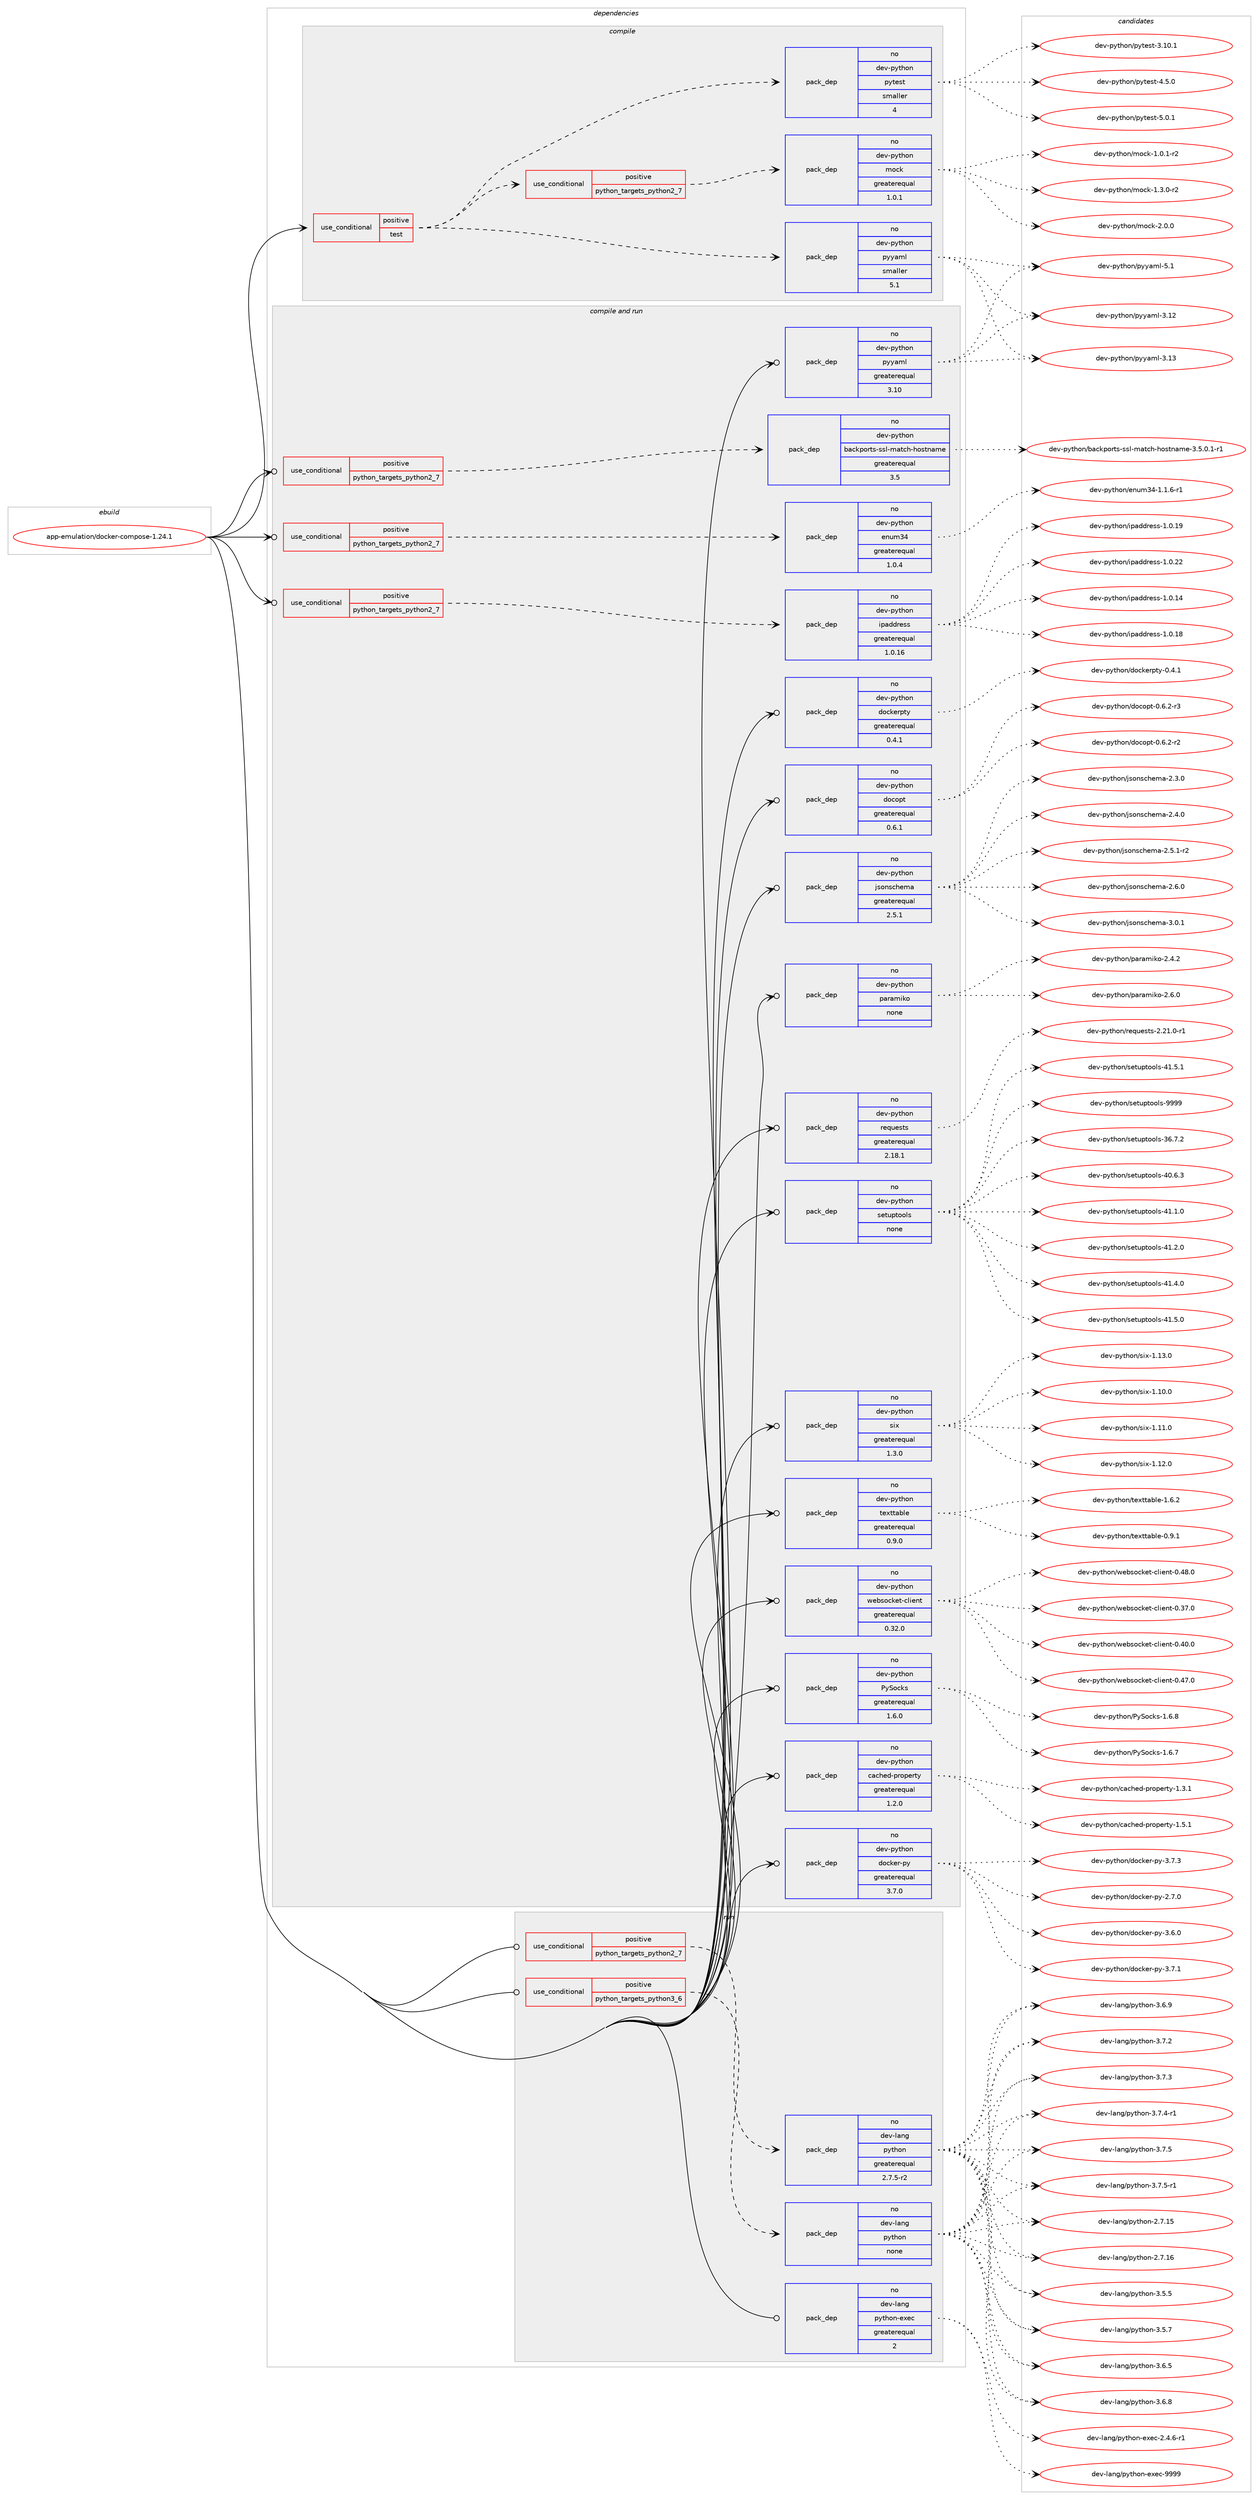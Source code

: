 digraph prolog {

# *************
# Graph options
# *************

newrank=true;
concentrate=true;
compound=true;
graph [rankdir=LR,fontname=Helvetica,fontsize=10,ranksep=1.5];#, ranksep=2.5, nodesep=0.2];
edge  [arrowhead=vee];
node  [fontname=Helvetica,fontsize=10];

# **********
# The ebuild
# **********

subgraph cluster_leftcol {
color=gray;
rank=same;
label=<<i>ebuild</i>>;
id [label="app-emulation/docker-compose-1.24.1", color=red, width=4, href="../app-emulation/docker-compose-1.24.1.svg"];
}

# ****************
# The dependencies
# ****************

subgraph cluster_midcol {
color=gray;
label=<<i>dependencies</i>>;
subgraph cluster_compile {
fillcolor="#eeeeee";
style=filled;
label=<<i>compile</i>>;
subgraph cond115561 {
dependency485202 [label=<<TABLE BORDER="0" CELLBORDER="1" CELLSPACING="0" CELLPADDING="4"><TR><TD ROWSPAN="3" CELLPADDING="10">use_conditional</TD></TR><TR><TD>positive</TD></TR><TR><TD>test</TD></TR></TABLE>>, shape=none, color=red];
subgraph pack360846 {
dependency485203 [label=<<TABLE BORDER="0" CELLBORDER="1" CELLSPACING="0" CELLPADDING="4" WIDTH="220"><TR><TD ROWSPAN="6" CELLPADDING="30">pack_dep</TD></TR><TR><TD WIDTH="110">no</TD></TR><TR><TD>dev-python</TD></TR><TR><TD>pytest</TD></TR><TR><TD>smaller</TD></TR><TR><TD>4</TD></TR></TABLE>>, shape=none, color=blue];
}
dependency485202:e -> dependency485203:w [weight=20,style="dashed",arrowhead="vee"];
subgraph pack360847 {
dependency485204 [label=<<TABLE BORDER="0" CELLBORDER="1" CELLSPACING="0" CELLPADDING="4" WIDTH="220"><TR><TD ROWSPAN="6" CELLPADDING="30">pack_dep</TD></TR><TR><TD WIDTH="110">no</TD></TR><TR><TD>dev-python</TD></TR><TR><TD>pyyaml</TD></TR><TR><TD>smaller</TD></TR><TR><TD>5.1</TD></TR></TABLE>>, shape=none, color=blue];
}
dependency485202:e -> dependency485204:w [weight=20,style="dashed",arrowhead="vee"];
subgraph cond115562 {
dependency485205 [label=<<TABLE BORDER="0" CELLBORDER="1" CELLSPACING="0" CELLPADDING="4"><TR><TD ROWSPAN="3" CELLPADDING="10">use_conditional</TD></TR><TR><TD>positive</TD></TR><TR><TD>python_targets_python2_7</TD></TR></TABLE>>, shape=none, color=red];
subgraph pack360848 {
dependency485206 [label=<<TABLE BORDER="0" CELLBORDER="1" CELLSPACING="0" CELLPADDING="4" WIDTH="220"><TR><TD ROWSPAN="6" CELLPADDING="30">pack_dep</TD></TR><TR><TD WIDTH="110">no</TD></TR><TR><TD>dev-python</TD></TR><TR><TD>mock</TD></TR><TR><TD>greaterequal</TD></TR><TR><TD>1.0.1</TD></TR></TABLE>>, shape=none, color=blue];
}
dependency485205:e -> dependency485206:w [weight=20,style="dashed",arrowhead="vee"];
}
dependency485202:e -> dependency485205:w [weight=20,style="dashed",arrowhead="vee"];
}
id:e -> dependency485202:w [weight=20,style="solid",arrowhead="vee"];
}
subgraph cluster_compileandrun {
fillcolor="#eeeeee";
style=filled;
label=<<i>compile and run</i>>;
subgraph cond115563 {
dependency485207 [label=<<TABLE BORDER="0" CELLBORDER="1" CELLSPACING="0" CELLPADDING="4"><TR><TD ROWSPAN="3" CELLPADDING="10">use_conditional</TD></TR><TR><TD>positive</TD></TR><TR><TD>python_targets_python2_7</TD></TR></TABLE>>, shape=none, color=red];
subgraph pack360849 {
dependency485208 [label=<<TABLE BORDER="0" CELLBORDER="1" CELLSPACING="0" CELLPADDING="4" WIDTH="220"><TR><TD ROWSPAN="6" CELLPADDING="30">pack_dep</TD></TR><TR><TD WIDTH="110">no</TD></TR><TR><TD>dev-python</TD></TR><TR><TD>backports-ssl-match-hostname</TD></TR><TR><TD>greaterequal</TD></TR><TR><TD>3.5</TD></TR></TABLE>>, shape=none, color=blue];
}
dependency485207:e -> dependency485208:w [weight=20,style="dashed",arrowhead="vee"];
}
id:e -> dependency485207:w [weight=20,style="solid",arrowhead="odotvee"];
subgraph cond115564 {
dependency485209 [label=<<TABLE BORDER="0" CELLBORDER="1" CELLSPACING="0" CELLPADDING="4"><TR><TD ROWSPAN="3" CELLPADDING="10">use_conditional</TD></TR><TR><TD>positive</TD></TR><TR><TD>python_targets_python2_7</TD></TR></TABLE>>, shape=none, color=red];
subgraph pack360850 {
dependency485210 [label=<<TABLE BORDER="0" CELLBORDER="1" CELLSPACING="0" CELLPADDING="4" WIDTH="220"><TR><TD ROWSPAN="6" CELLPADDING="30">pack_dep</TD></TR><TR><TD WIDTH="110">no</TD></TR><TR><TD>dev-python</TD></TR><TR><TD>enum34</TD></TR><TR><TD>greaterequal</TD></TR><TR><TD>1.0.4</TD></TR></TABLE>>, shape=none, color=blue];
}
dependency485209:e -> dependency485210:w [weight=20,style="dashed",arrowhead="vee"];
}
id:e -> dependency485209:w [weight=20,style="solid",arrowhead="odotvee"];
subgraph cond115565 {
dependency485211 [label=<<TABLE BORDER="0" CELLBORDER="1" CELLSPACING="0" CELLPADDING="4"><TR><TD ROWSPAN="3" CELLPADDING="10">use_conditional</TD></TR><TR><TD>positive</TD></TR><TR><TD>python_targets_python2_7</TD></TR></TABLE>>, shape=none, color=red];
subgraph pack360851 {
dependency485212 [label=<<TABLE BORDER="0" CELLBORDER="1" CELLSPACING="0" CELLPADDING="4" WIDTH="220"><TR><TD ROWSPAN="6" CELLPADDING="30">pack_dep</TD></TR><TR><TD WIDTH="110">no</TD></TR><TR><TD>dev-python</TD></TR><TR><TD>ipaddress</TD></TR><TR><TD>greaterequal</TD></TR><TR><TD>1.0.16</TD></TR></TABLE>>, shape=none, color=blue];
}
dependency485211:e -> dependency485212:w [weight=20,style="dashed",arrowhead="vee"];
}
id:e -> dependency485211:w [weight=20,style="solid",arrowhead="odotvee"];
subgraph pack360852 {
dependency485213 [label=<<TABLE BORDER="0" CELLBORDER="1" CELLSPACING="0" CELLPADDING="4" WIDTH="220"><TR><TD ROWSPAN="6" CELLPADDING="30">pack_dep</TD></TR><TR><TD WIDTH="110">no</TD></TR><TR><TD>dev-python</TD></TR><TR><TD>PySocks</TD></TR><TR><TD>greaterequal</TD></TR><TR><TD>1.6.0</TD></TR></TABLE>>, shape=none, color=blue];
}
id:e -> dependency485213:w [weight=20,style="solid",arrowhead="odotvee"];
subgraph pack360853 {
dependency485214 [label=<<TABLE BORDER="0" CELLBORDER="1" CELLSPACING="0" CELLPADDING="4" WIDTH="220"><TR><TD ROWSPAN="6" CELLPADDING="30">pack_dep</TD></TR><TR><TD WIDTH="110">no</TD></TR><TR><TD>dev-python</TD></TR><TR><TD>cached-property</TD></TR><TR><TD>greaterequal</TD></TR><TR><TD>1.2.0</TD></TR></TABLE>>, shape=none, color=blue];
}
id:e -> dependency485214:w [weight=20,style="solid",arrowhead="odotvee"];
subgraph pack360854 {
dependency485215 [label=<<TABLE BORDER="0" CELLBORDER="1" CELLSPACING="0" CELLPADDING="4" WIDTH="220"><TR><TD ROWSPAN="6" CELLPADDING="30">pack_dep</TD></TR><TR><TD WIDTH="110">no</TD></TR><TR><TD>dev-python</TD></TR><TR><TD>docker-py</TD></TR><TR><TD>greaterequal</TD></TR><TR><TD>3.7.0</TD></TR></TABLE>>, shape=none, color=blue];
}
id:e -> dependency485215:w [weight=20,style="solid",arrowhead="odotvee"];
subgraph pack360855 {
dependency485216 [label=<<TABLE BORDER="0" CELLBORDER="1" CELLSPACING="0" CELLPADDING="4" WIDTH="220"><TR><TD ROWSPAN="6" CELLPADDING="30">pack_dep</TD></TR><TR><TD WIDTH="110">no</TD></TR><TR><TD>dev-python</TD></TR><TR><TD>dockerpty</TD></TR><TR><TD>greaterequal</TD></TR><TR><TD>0.4.1</TD></TR></TABLE>>, shape=none, color=blue];
}
id:e -> dependency485216:w [weight=20,style="solid",arrowhead="odotvee"];
subgraph pack360856 {
dependency485217 [label=<<TABLE BORDER="0" CELLBORDER="1" CELLSPACING="0" CELLPADDING="4" WIDTH="220"><TR><TD ROWSPAN="6" CELLPADDING="30">pack_dep</TD></TR><TR><TD WIDTH="110">no</TD></TR><TR><TD>dev-python</TD></TR><TR><TD>docopt</TD></TR><TR><TD>greaterequal</TD></TR><TR><TD>0.6.1</TD></TR></TABLE>>, shape=none, color=blue];
}
id:e -> dependency485217:w [weight=20,style="solid",arrowhead="odotvee"];
subgraph pack360857 {
dependency485218 [label=<<TABLE BORDER="0" CELLBORDER="1" CELLSPACING="0" CELLPADDING="4" WIDTH="220"><TR><TD ROWSPAN="6" CELLPADDING="30">pack_dep</TD></TR><TR><TD WIDTH="110">no</TD></TR><TR><TD>dev-python</TD></TR><TR><TD>jsonschema</TD></TR><TR><TD>greaterequal</TD></TR><TR><TD>2.5.1</TD></TR></TABLE>>, shape=none, color=blue];
}
id:e -> dependency485218:w [weight=20,style="solid",arrowhead="odotvee"];
subgraph pack360858 {
dependency485219 [label=<<TABLE BORDER="0" CELLBORDER="1" CELLSPACING="0" CELLPADDING="4" WIDTH="220"><TR><TD ROWSPAN="6" CELLPADDING="30">pack_dep</TD></TR><TR><TD WIDTH="110">no</TD></TR><TR><TD>dev-python</TD></TR><TR><TD>paramiko</TD></TR><TR><TD>none</TD></TR><TR><TD></TD></TR></TABLE>>, shape=none, color=blue];
}
id:e -> dependency485219:w [weight=20,style="solid",arrowhead="odotvee"];
subgraph pack360859 {
dependency485220 [label=<<TABLE BORDER="0" CELLBORDER="1" CELLSPACING="0" CELLPADDING="4" WIDTH="220"><TR><TD ROWSPAN="6" CELLPADDING="30">pack_dep</TD></TR><TR><TD WIDTH="110">no</TD></TR><TR><TD>dev-python</TD></TR><TR><TD>pyyaml</TD></TR><TR><TD>greaterequal</TD></TR><TR><TD>3.10</TD></TR></TABLE>>, shape=none, color=blue];
}
id:e -> dependency485220:w [weight=20,style="solid",arrowhead="odotvee"];
subgraph pack360860 {
dependency485221 [label=<<TABLE BORDER="0" CELLBORDER="1" CELLSPACING="0" CELLPADDING="4" WIDTH="220"><TR><TD ROWSPAN="6" CELLPADDING="30">pack_dep</TD></TR><TR><TD WIDTH="110">no</TD></TR><TR><TD>dev-python</TD></TR><TR><TD>requests</TD></TR><TR><TD>greaterequal</TD></TR><TR><TD>2.18.1</TD></TR></TABLE>>, shape=none, color=blue];
}
id:e -> dependency485221:w [weight=20,style="solid",arrowhead="odotvee"];
subgraph pack360861 {
dependency485222 [label=<<TABLE BORDER="0" CELLBORDER="1" CELLSPACING="0" CELLPADDING="4" WIDTH="220"><TR><TD ROWSPAN="6" CELLPADDING="30">pack_dep</TD></TR><TR><TD WIDTH="110">no</TD></TR><TR><TD>dev-python</TD></TR><TR><TD>setuptools</TD></TR><TR><TD>none</TD></TR><TR><TD></TD></TR></TABLE>>, shape=none, color=blue];
}
id:e -> dependency485222:w [weight=20,style="solid",arrowhead="odotvee"];
subgraph pack360862 {
dependency485223 [label=<<TABLE BORDER="0" CELLBORDER="1" CELLSPACING="0" CELLPADDING="4" WIDTH="220"><TR><TD ROWSPAN="6" CELLPADDING="30">pack_dep</TD></TR><TR><TD WIDTH="110">no</TD></TR><TR><TD>dev-python</TD></TR><TR><TD>six</TD></TR><TR><TD>greaterequal</TD></TR><TR><TD>1.3.0</TD></TR></TABLE>>, shape=none, color=blue];
}
id:e -> dependency485223:w [weight=20,style="solid",arrowhead="odotvee"];
subgraph pack360863 {
dependency485224 [label=<<TABLE BORDER="0" CELLBORDER="1" CELLSPACING="0" CELLPADDING="4" WIDTH="220"><TR><TD ROWSPAN="6" CELLPADDING="30">pack_dep</TD></TR><TR><TD WIDTH="110">no</TD></TR><TR><TD>dev-python</TD></TR><TR><TD>texttable</TD></TR><TR><TD>greaterequal</TD></TR><TR><TD>0.9.0</TD></TR></TABLE>>, shape=none, color=blue];
}
id:e -> dependency485224:w [weight=20,style="solid",arrowhead="odotvee"];
subgraph pack360864 {
dependency485225 [label=<<TABLE BORDER="0" CELLBORDER="1" CELLSPACING="0" CELLPADDING="4" WIDTH="220"><TR><TD ROWSPAN="6" CELLPADDING="30">pack_dep</TD></TR><TR><TD WIDTH="110">no</TD></TR><TR><TD>dev-python</TD></TR><TR><TD>websocket-client</TD></TR><TR><TD>greaterequal</TD></TR><TR><TD>0.32.0</TD></TR></TABLE>>, shape=none, color=blue];
}
id:e -> dependency485225:w [weight=20,style="solid",arrowhead="odotvee"];
}
subgraph cluster_run {
fillcolor="#eeeeee";
style=filled;
label=<<i>run</i>>;
subgraph cond115566 {
dependency485226 [label=<<TABLE BORDER="0" CELLBORDER="1" CELLSPACING="0" CELLPADDING="4"><TR><TD ROWSPAN="3" CELLPADDING="10">use_conditional</TD></TR><TR><TD>positive</TD></TR><TR><TD>python_targets_python2_7</TD></TR></TABLE>>, shape=none, color=red];
subgraph pack360865 {
dependency485227 [label=<<TABLE BORDER="0" CELLBORDER="1" CELLSPACING="0" CELLPADDING="4" WIDTH="220"><TR><TD ROWSPAN="6" CELLPADDING="30">pack_dep</TD></TR><TR><TD WIDTH="110">no</TD></TR><TR><TD>dev-lang</TD></TR><TR><TD>python</TD></TR><TR><TD>greaterequal</TD></TR><TR><TD>2.7.5-r2</TD></TR></TABLE>>, shape=none, color=blue];
}
dependency485226:e -> dependency485227:w [weight=20,style="dashed",arrowhead="vee"];
}
id:e -> dependency485226:w [weight=20,style="solid",arrowhead="odot"];
subgraph cond115567 {
dependency485228 [label=<<TABLE BORDER="0" CELLBORDER="1" CELLSPACING="0" CELLPADDING="4"><TR><TD ROWSPAN="3" CELLPADDING="10">use_conditional</TD></TR><TR><TD>positive</TD></TR><TR><TD>python_targets_python3_6</TD></TR></TABLE>>, shape=none, color=red];
subgraph pack360866 {
dependency485229 [label=<<TABLE BORDER="0" CELLBORDER="1" CELLSPACING="0" CELLPADDING="4" WIDTH="220"><TR><TD ROWSPAN="6" CELLPADDING="30">pack_dep</TD></TR><TR><TD WIDTH="110">no</TD></TR><TR><TD>dev-lang</TD></TR><TR><TD>python</TD></TR><TR><TD>none</TD></TR><TR><TD></TD></TR></TABLE>>, shape=none, color=blue];
}
dependency485228:e -> dependency485229:w [weight=20,style="dashed",arrowhead="vee"];
}
id:e -> dependency485228:w [weight=20,style="solid",arrowhead="odot"];
subgraph pack360867 {
dependency485230 [label=<<TABLE BORDER="0" CELLBORDER="1" CELLSPACING="0" CELLPADDING="4" WIDTH="220"><TR><TD ROWSPAN="6" CELLPADDING="30">pack_dep</TD></TR><TR><TD WIDTH="110">no</TD></TR><TR><TD>dev-lang</TD></TR><TR><TD>python-exec</TD></TR><TR><TD>greaterequal</TD></TR><TR><TD>2</TD></TR></TABLE>>, shape=none, color=blue];
}
id:e -> dependency485230:w [weight=20,style="solid",arrowhead="odot"];
}
}

# **************
# The candidates
# **************

subgraph cluster_choices {
rank=same;
color=gray;
label=<<i>candidates</i>>;

subgraph choice360846 {
color=black;
nodesep=1;
choice100101118451121211161041111104711212111610111511645514649484649 [label="dev-python/pytest-3.10.1", color=red, width=4,href="../dev-python/pytest-3.10.1.svg"];
choice1001011184511212111610411111047112121116101115116455246534648 [label="dev-python/pytest-4.5.0", color=red, width=4,href="../dev-python/pytest-4.5.0.svg"];
choice1001011184511212111610411111047112121116101115116455346484649 [label="dev-python/pytest-5.0.1", color=red, width=4,href="../dev-python/pytest-5.0.1.svg"];
dependency485203:e -> choice100101118451121211161041111104711212111610111511645514649484649:w [style=dotted,weight="100"];
dependency485203:e -> choice1001011184511212111610411111047112121116101115116455246534648:w [style=dotted,weight="100"];
dependency485203:e -> choice1001011184511212111610411111047112121116101115116455346484649:w [style=dotted,weight="100"];
}
subgraph choice360847 {
color=black;
nodesep=1;
choice1001011184511212111610411111047112121121971091084551464950 [label="dev-python/pyyaml-3.12", color=red, width=4,href="../dev-python/pyyaml-3.12.svg"];
choice1001011184511212111610411111047112121121971091084551464951 [label="dev-python/pyyaml-3.13", color=red, width=4,href="../dev-python/pyyaml-3.13.svg"];
choice10010111845112121116104111110471121211219710910845534649 [label="dev-python/pyyaml-5.1", color=red, width=4,href="../dev-python/pyyaml-5.1.svg"];
dependency485204:e -> choice1001011184511212111610411111047112121121971091084551464950:w [style=dotted,weight="100"];
dependency485204:e -> choice1001011184511212111610411111047112121121971091084551464951:w [style=dotted,weight="100"];
dependency485204:e -> choice10010111845112121116104111110471121211219710910845534649:w [style=dotted,weight="100"];
}
subgraph choice360848 {
color=black;
nodesep=1;
choice1001011184511212111610411111047109111991074549464846494511450 [label="dev-python/mock-1.0.1-r2", color=red, width=4,href="../dev-python/mock-1.0.1-r2.svg"];
choice1001011184511212111610411111047109111991074549465146484511450 [label="dev-python/mock-1.3.0-r2", color=red, width=4,href="../dev-python/mock-1.3.0-r2.svg"];
choice100101118451121211161041111104710911199107455046484648 [label="dev-python/mock-2.0.0", color=red, width=4,href="../dev-python/mock-2.0.0.svg"];
dependency485206:e -> choice1001011184511212111610411111047109111991074549464846494511450:w [style=dotted,weight="100"];
dependency485206:e -> choice1001011184511212111610411111047109111991074549465146484511450:w [style=dotted,weight="100"];
dependency485206:e -> choice100101118451121211161041111104710911199107455046484648:w [style=dotted,weight="100"];
}
subgraph choice360849 {
color=black;
nodesep=1;
choice100101118451121211161041111104798979910711211111411611545115115108451099711699104451041111151161109710910145514653464846494511449 [label="dev-python/backports-ssl-match-hostname-3.5.0.1-r1", color=red, width=4,href="../dev-python/backports-ssl-match-hostname-3.5.0.1-r1.svg"];
dependency485208:e -> choice100101118451121211161041111104798979910711211111411611545115115108451099711699104451041111151161109710910145514653464846494511449:w [style=dotted,weight="100"];
}
subgraph choice360850 {
color=black;
nodesep=1;
choice100101118451121211161041111104710111011710951524549464946544511449 [label="dev-python/enum34-1.1.6-r1", color=red, width=4,href="../dev-python/enum34-1.1.6-r1.svg"];
dependency485210:e -> choice100101118451121211161041111104710111011710951524549464946544511449:w [style=dotted,weight="100"];
}
subgraph choice360851 {
color=black;
nodesep=1;
choice10010111845112121116104111110471051129710010011410111511545494648464952 [label="dev-python/ipaddress-1.0.14", color=red, width=4,href="../dev-python/ipaddress-1.0.14.svg"];
choice10010111845112121116104111110471051129710010011410111511545494648464956 [label="dev-python/ipaddress-1.0.18", color=red, width=4,href="../dev-python/ipaddress-1.0.18.svg"];
choice10010111845112121116104111110471051129710010011410111511545494648464957 [label="dev-python/ipaddress-1.0.19", color=red, width=4,href="../dev-python/ipaddress-1.0.19.svg"];
choice10010111845112121116104111110471051129710010011410111511545494648465050 [label="dev-python/ipaddress-1.0.22", color=red, width=4,href="../dev-python/ipaddress-1.0.22.svg"];
dependency485212:e -> choice10010111845112121116104111110471051129710010011410111511545494648464952:w [style=dotted,weight="100"];
dependency485212:e -> choice10010111845112121116104111110471051129710010011410111511545494648464956:w [style=dotted,weight="100"];
dependency485212:e -> choice10010111845112121116104111110471051129710010011410111511545494648464957:w [style=dotted,weight="100"];
dependency485212:e -> choice10010111845112121116104111110471051129710010011410111511545494648465050:w [style=dotted,weight="100"];
}
subgraph choice360852 {
color=black;
nodesep=1;
choice1001011184511212111610411111047801218311199107115454946544655 [label="dev-python/PySocks-1.6.7", color=red, width=4,href="../dev-python/PySocks-1.6.7.svg"];
choice1001011184511212111610411111047801218311199107115454946544656 [label="dev-python/PySocks-1.6.8", color=red, width=4,href="../dev-python/PySocks-1.6.8.svg"];
dependency485213:e -> choice1001011184511212111610411111047801218311199107115454946544655:w [style=dotted,weight="100"];
dependency485213:e -> choice1001011184511212111610411111047801218311199107115454946544656:w [style=dotted,weight="100"];
}
subgraph choice360853 {
color=black;
nodesep=1;
choice100101118451121211161041111104799979910410110045112114111112101114116121454946514649 [label="dev-python/cached-property-1.3.1", color=red, width=4,href="../dev-python/cached-property-1.3.1.svg"];
choice100101118451121211161041111104799979910410110045112114111112101114116121454946534649 [label="dev-python/cached-property-1.5.1", color=red, width=4,href="../dev-python/cached-property-1.5.1.svg"];
dependency485214:e -> choice100101118451121211161041111104799979910410110045112114111112101114116121454946514649:w [style=dotted,weight="100"];
dependency485214:e -> choice100101118451121211161041111104799979910410110045112114111112101114116121454946534649:w [style=dotted,weight="100"];
}
subgraph choice360854 {
color=black;
nodesep=1;
choice10010111845112121116104111110471001119910710111445112121455046554648 [label="dev-python/docker-py-2.7.0", color=red, width=4,href="../dev-python/docker-py-2.7.0.svg"];
choice10010111845112121116104111110471001119910710111445112121455146544648 [label="dev-python/docker-py-3.6.0", color=red, width=4,href="../dev-python/docker-py-3.6.0.svg"];
choice10010111845112121116104111110471001119910710111445112121455146554649 [label="dev-python/docker-py-3.7.1", color=red, width=4,href="../dev-python/docker-py-3.7.1.svg"];
choice10010111845112121116104111110471001119910710111445112121455146554651 [label="dev-python/docker-py-3.7.3", color=red, width=4,href="../dev-python/docker-py-3.7.3.svg"];
dependency485215:e -> choice10010111845112121116104111110471001119910710111445112121455046554648:w [style=dotted,weight="100"];
dependency485215:e -> choice10010111845112121116104111110471001119910710111445112121455146544648:w [style=dotted,weight="100"];
dependency485215:e -> choice10010111845112121116104111110471001119910710111445112121455146554649:w [style=dotted,weight="100"];
dependency485215:e -> choice10010111845112121116104111110471001119910710111445112121455146554651:w [style=dotted,weight="100"];
}
subgraph choice360855 {
color=black;
nodesep=1;
choice100101118451121211161041111104710011199107101114112116121454846524649 [label="dev-python/dockerpty-0.4.1", color=red, width=4,href="../dev-python/dockerpty-0.4.1.svg"];
dependency485216:e -> choice100101118451121211161041111104710011199107101114112116121454846524649:w [style=dotted,weight="100"];
}
subgraph choice360856 {
color=black;
nodesep=1;
choice1001011184511212111610411111047100111991111121164548465446504511450 [label="dev-python/docopt-0.6.2-r2", color=red, width=4,href="../dev-python/docopt-0.6.2-r2.svg"];
choice1001011184511212111610411111047100111991111121164548465446504511451 [label="dev-python/docopt-0.6.2-r3", color=red, width=4,href="../dev-python/docopt-0.6.2-r3.svg"];
dependency485217:e -> choice1001011184511212111610411111047100111991111121164548465446504511450:w [style=dotted,weight="100"];
dependency485217:e -> choice1001011184511212111610411111047100111991111121164548465446504511451:w [style=dotted,weight="100"];
}
subgraph choice360857 {
color=black;
nodesep=1;
choice10010111845112121116104111110471061151111101159910410110997455046514648 [label="dev-python/jsonschema-2.3.0", color=red, width=4,href="../dev-python/jsonschema-2.3.0.svg"];
choice10010111845112121116104111110471061151111101159910410110997455046524648 [label="dev-python/jsonschema-2.4.0", color=red, width=4,href="../dev-python/jsonschema-2.4.0.svg"];
choice100101118451121211161041111104710611511111011599104101109974550465346494511450 [label="dev-python/jsonschema-2.5.1-r2", color=red, width=4,href="../dev-python/jsonschema-2.5.1-r2.svg"];
choice10010111845112121116104111110471061151111101159910410110997455046544648 [label="dev-python/jsonschema-2.6.0", color=red, width=4,href="../dev-python/jsonschema-2.6.0.svg"];
choice10010111845112121116104111110471061151111101159910410110997455146484649 [label="dev-python/jsonschema-3.0.1", color=red, width=4,href="../dev-python/jsonschema-3.0.1.svg"];
dependency485218:e -> choice10010111845112121116104111110471061151111101159910410110997455046514648:w [style=dotted,weight="100"];
dependency485218:e -> choice10010111845112121116104111110471061151111101159910410110997455046524648:w [style=dotted,weight="100"];
dependency485218:e -> choice100101118451121211161041111104710611511111011599104101109974550465346494511450:w [style=dotted,weight="100"];
dependency485218:e -> choice10010111845112121116104111110471061151111101159910410110997455046544648:w [style=dotted,weight="100"];
dependency485218:e -> choice10010111845112121116104111110471061151111101159910410110997455146484649:w [style=dotted,weight="100"];
}
subgraph choice360858 {
color=black;
nodesep=1;
choice10010111845112121116104111110471129711497109105107111455046524650 [label="dev-python/paramiko-2.4.2", color=red, width=4,href="../dev-python/paramiko-2.4.2.svg"];
choice10010111845112121116104111110471129711497109105107111455046544648 [label="dev-python/paramiko-2.6.0", color=red, width=4,href="../dev-python/paramiko-2.6.0.svg"];
dependency485219:e -> choice10010111845112121116104111110471129711497109105107111455046524650:w [style=dotted,weight="100"];
dependency485219:e -> choice10010111845112121116104111110471129711497109105107111455046544648:w [style=dotted,weight="100"];
}
subgraph choice360859 {
color=black;
nodesep=1;
choice1001011184511212111610411111047112121121971091084551464950 [label="dev-python/pyyaml-3.12", color=red, width=4,href="../dev-python/pyyaml-3.12.svg"];
choice1001011184511212111610411111047112121121971091084551464951 [label="dev-python/pyyaml-3.13", color=red, width=4,href="../dev-python/pyyaml-3.13.svg"];
choice10010111845112121116104111110471121211219710910845534649 [label="dev-python/pyyaml-5.1", color=red, width=4,href="../dev-python/pyyaml-5.1.svg"];
dependency485220:e -> choice1001011184511212111610411111047112121121971091084551464950:w [style=dotted,weight="100"];
dependency485220:e -> choice1001011184511212111610411111047112121121971091084551464951:w [style=dotted,weight="100"];
dependency485220:e -> choice10010111845112121116104111110471121211219710910845534649:w [style=dotted,weight="100"];
}
subgraph choice360860 {
color=black;
nodesep=1;
choice1001011184511212111610411111047114101113117101115116115455046504946484511449 [label="dev-python/requests-2.21.0-r1", color=red, width=4,href="../dev-python/requests-2.21.0-r1.svg"];
dependency485221:e -> choice1001011184511212111610411111047114101113117101115116115455046504946484511449:w [style=dotted,weight="100"];
}
subgraph choice360861 {
color=black;
nodesep=1;
choice100101118451121211161041111104711510111611711211611111110811545515446554650 [label="dev-python/setuptools-36.7.2", color=red, width=4,href="../dev-python/setuptools-36.7.2.svg"];
choice100101118451121211161041111104711510111611711211611111110811545524846544651 [label="dev-python/setuptools-40.6.3", color=red, width=4,href="../dev-python/setuptools-40.6.3.svg"];
choice100101118451121211161041111104711510111611711211611111110811545524946494648 [label="dev-python/setuptools-41.1.0", color=red, width=4,href="../dev-python/setuptools-41.1.0.svg"];
choice100101118451121211161041111104711510111611711211611111110811545524946504648 [label="dev-python/setuptools-41.2.0", color=red, width=4,href="../dev-python/setuptools-41.2.0.svg"];
choice100101118451121211161041111104711510111611711211611111110811545524946524648 [label="dev-python/setuptools-41.4.0", color=red, width=4,href="../dev-python/setuptools-41.4.0.svg"];
choice100101118451121211161041111104711510111611711211611111110811545524946534648 [label="dev-python/setuptools-41.5.0", color=red, width=4,href="../dev-python/setuptools-41.5.0.svg"];
choice100101118451121211161041111104711510111611711211611111110811545524946534649 [label="dev-python/setuptools-41.5.1", color=red, width=4,href="../dev-python/setuptools-41.5.1.svg"];
choice10010111845112121116104111110471151011161171121161111111081154557575757 [label="dev-python/setuptools-9999", color=red, width=4,href="../dev-python/setuptools-9999.svg"];
dependency485222:e -> choice100101118451121211161041111104711510111611711211611111110811545515446554650:w [style=dotted,weight="100"];
dependency485222:e -> choice100101118451121211161041111104711510111611711211611111110811545524846544651:w [style=dotted,weight="100"];
dependency485222:e -> choice100101118451121211161041111104711510111611711211611111110811545524946494648:w [style=dotted,weight="100"];
dependency485222:e -> choice100101118451121211161041111104711510111611711211611111110811545524946504648:w [style=dotted,weight="100"];
dependency485222:e -> choice100101118451121211161041111104711510111611711211611111110811545524946524648:w [style=dotted,weight="100"];
dependency485222:e -> choice100101118451121211161041111104711510111611711211611111110811545524946534648:w [style=dotted,weight="100"];
dependency485222:e -> choice100101118451121211161041111104711510111611711211611111110811545524946534649:w [style=dotted,weight="100"];
dependency485222:e -> choice10010111845112121116104111110471151011161171121161111111081154557575757:w [style=dotted,weight="100"];
}
subgraph choice360862 {
color=black;
nodesep=1;
choice100101118451121211161041111104711510512045494649484648 [label="dev-python/six-1.10.0", color=red, width=4,href="../dev-python/six-1.10.0.svg"];
choice100101118451121211161041111104711510512045494649494648 [label="dev-python/six-1.11.0", color=red, width=4,href="../dev-python/six-1.11.0.svg"];
choice100101118451121211161041111104711510512045494649504648 [label="dev-python/six-1.12.0", color=red, width=4,href="../dev-python/six-1.12.0.svg"];
choice100101118451121211161041111104711510512045494649514648 [label="dev-python/six-1.13.0", color=red, width=4,href="../dev-python/six-1.13.0.svg"];
dependency485223:e -> choice100101118451121211161041111104711510512045494649484648:w [style=dotted,weight="100"];
dependency485223:e -> choice100101118451121211161041111104711510512045494649494648:w [style=dotted,weight="100"];
dependency485223:e -> choice100101118451121211161041111104711510512045494649504648:w [style=dotted,weight="100"];
dependency485223:e -> choice100101118451121211161041111104711510512045494649514648:w [style=dotted,weight="100"];
}
subgraph choice360863 {
color=black;
nodesep=1;
choice10010111845112121116104111110471161011201161169798108101454846574649 [label="dev-python/texttable-0.9.1", color=red, width=4,href="../dev-python/texttable-0.9.1.svg"];
choice10010111845112121116104111110471161011201161169798108101454946544650 [label="dev-python/texttable-1.6.2", color=red, width=4,href="../dev-python/texttable-1.6.2.svg"];
dependency485224:e -> choice10010111845112121116104111110471161011201161169798108101454846574649:w [style=dotted,weight="100"];
dependency485224:e -> choice10010111845112121116104111110471161011201161169798108101454946544650:w [style=dotted,weight="100"];
}
subgraph choice360864 {
color=black;
nodesep=1;
choice10010111845112121116104111110471191019811511199107101116459910810510111011645484651554648 [label="dev-python/websocket-client-0.37.0", color=red, width=4,href="../dev-python/websocket-client-0.37.0.svg"];
choice10010111845112121116104111110471191019811511199107101116459910810510111011645484652484648 [label="dev-python/websocket-client-0.40.0", color=red, width=4,href="../dev-python/websocket-client-0.40.0.svg"];
choice10010111845112121116104111110471191019811511199107101116459910810510111011645484652554648 [label="dev-python/websocket-client-0.47.0", color=red, width=4,href="../dev-python/websocket-client-0.47.0.svg"];
choice10010111845112121116104111110471191019811511199107101116459910810510111011645484652564648 [label="dev-python/websocket-client-0.48.0", color=red, width=4,href="../dev-python/websocket-client-0.48.0.svg"];
dependency485225:e -> choice10010111845112121116104111110471191019811511199107101116459910810510111011645484651554648:w [style=dotted,weight="100"];
dependency485225:e -> choice10010111845112121116104111110471191019811511199107101116459910810510111011645484652484648:w [style=dotted,weight="100"];
dependency485225:e -> choice10010111845112121116104111110471191019811511199107101116459910810510111011645484652554648:w [style=dotted,weight="100"];
dependency485225:e -> choice10010111845112121116104111110471191019811511199107101116459910810510111011645484652564648:w [style=dotted,weight="100"];
}
subgraph choice360865 {
color=black;
nodesep=1;
choice10010111845108971101034711212111610411111045504655464953 [label="dev-lang/python-2.7.15", color=red, width=4,href="../dev-lang/python-2.7.15.svg"];
choice10010111845108971101034711212111610411111045504655464954 [label="dev-lang/python-2.7.16", color=red, width=4,href="../dev-lang/python-2.7.16.svg"];
choice100101118451089711010347112121116104111110455146534653 [label="dev-lang/python-3.5.5", color=red, width=4,href="../dev-lang/python-3.5.5.svg"];
choice100101118451089711010347112121116104111110455146534655 [label="dev-lang/python-3.5.7", color=red, width=4,href="../dev-lang/python-3.5.7.svg"];
choice100101118451089711010347112121116104111110455146544653 [label="dev-lang/python-3.6.5", color=red, width=4,href="../dev-lang/python-3.6.5.svg"];
choice100101118451089711010347112121116104111110455146544656 [label="dev-lang/python-3.6.8", color=red, width=4,href="../dev-lang/python-3.6.8.svg"];
choice100101118451089711010347112121116104111110455146544657 [label="dev-lang/python-3.6.9", color=red, width=4,href="../dev-lang/python-3.6.9.svg"];
choice100101118451089711010347112121116104111110455146554650 [label="dev-lang/python-3.7.2", color=red, width=4,href="../dev-lang/python-3.7.2.svg"];
choice100101118451089711010347112121116104111110455146554651 [label="dev-lang/python-3.7.3", color=red, width=4,href="../dev-lang/python-3.7.3.svg"];
choice1001011184510897110103471121211161041111104551465546524511449 [label="dev-lang/python-3.7.4-r1", color=red, width=4,href="../dev-lang/python-3.7.4-r1.svg"];
choice100101118451089711010347112121116104111110455146554653 [label="dev-lang/python-3.7.5", color=red, width=4,href="../dev-lang/python-3.7.5.svg"];
choice1001011184510897110103471121211161041111104551465546534511449 [label="dev-lang/python-3.7.5-r1", color=red, width=4,href="../dev-lang/python-3.7.5-r1.svg"];
dependency485227:e -> choice10010111845108971101034711212111610411111045504655464953:w [style=dotted,weight="100"];
dependency485227:e -> choice10010111845108971101034711212111610411111045504655464954:w [style=dotted,weight="100"];
dependency485227:e -> choice100101118451089711010347112121116104111110455146534653:w [style=dotted,weight="100"];
dependency485227:e -> choice100101118451089711010347112121116104111110455146534655:w [style=dotted,weight="100"];
dependency485227:e -> choice100101118451089711010347112121116104111110455146544653:w [style=dotted,weight="100"];
dependency485227:e -> choice100101118451089711010347112121116104111110455146544656:w [style=dotted,weight="100"];
dependency485227:e -> choice100101118451089711010347112121116104111110455146544657:w [style=dotted,weight="100"];
dependency485227:e -> choice100101118451089711010347112121116104111110455146554650:w [style=dotted,weight="100"];
dependency485227:e -> choice100101118451089711010347112121116104111110455146554651:w [style=dotted,weight="100"];
dependency485227:e -> choice1001011184510897110103471121211161041111104551465546524511449:w [style=dotted,weight="100"];
dependency485227:e -> choice100101118451089711010347112121116104111110455146554653:w [style=dotted,weight="100"];
dependency485227:e -> choice1001011184510897110103471121211161041111104551465546534511449:w [style=dotted,weight="100"];
}
subgraph choice360866 {
color=black;
nodesep=1;
choice10010111845108971101034711212111610411111045504655464953 [label="dev-lang/python-2.7.15", color=red, width=4,href="../dev-lang/python-2.7.15.svg"];
choice10010111845108971101034711212111610411111045504655464954 [label="dev-lang/python-2.7.16", color=red, width=4,href="../dev-lang/python-2.7.16.svg"];
choice100101118451089711010347112121116104111110455146534653 [label="dev-lang/python-3.5.5", color=red, width=4,href="../dev-lang/python-3.5.5.svg"];
choice100101118451089711010347112121116104111110455146534655 [label="dev-lang/python-3.5.7", color=red, width=4,href="../dev-lang/python-3.5.7.svg"];
choice100101118451089711010347112121116104111110455146544653 [label="dev-lang/python-3.6.5", color=red, width=4,href="../dev-lang/python-3.6.5.svg"];
choice100101118451089711010347112121116104111110455146544656 [label="dev-lang/python-3.6.8", color=red, width=4,href="../dev-lang/python-3.6.8.svg"];
choice100101118451089711010347112121116104111110455146544657 [label="dev-lang/python-3.6.9", color=red, width=4,href="../dev-lang/python-3.6.9.svg"];
choice100101118451089711010347112121116104111110455146554650 [label="dev-lang/python-3.7.2", color=red, width=4,href="../dev-lang/python-3.7.2.svg"];
choice100101118451089711010347112121116104111110455146554651 [label="dev-lang/python-3.7.3", color=red, width=4,href="../dev-lang/python-3.7.3.svg"];
choice1001011184510897110103471121211161041111104551465546524511449 [label="dev-lang/python-3.7.4-r1", color=red, width=4,href="../dev-lang/python-3.7.4-r1.svg"];
choice100101118451089711010347112121116104111110455146554653 [label="dev-lang/python-3.7.5", color=red, width=4,href="../dev-lang/python-3.7.5.svg"];
choice1001011184510897110103471121211161041111104551465546534511449 [label="dev-lang/python-3.7.5-r1", color=red, width=4,href="../dev-lang/python-3.7.5-r1.svg"];
dependency485229:e -> choice10010111845108971101034711212111610411111045504655464953:w [style=dotted,weight="100"];
dependency485229:e -> choice10010111845108971101034711212111610411111045504655464954:w [style=dotted,weight="100"];
dependency485229:e -> choice100101118451089711010347112121116104111110455146534653:w [style=dotted,weight="100"];
dependency485229:e -> choice100101118451089711010347112121116104111110455146534655:w [style=dotted,weight="100"];
dependency485229:e -> choice100101118451089711010347112121116104111110455146544653:w [style=dotted,weight="100"];
dependency485229:e -> choice100101118451089711010347112121116104111110455146544656:w [style=dotted,weight="100"];
dependency485229:e -> choice100101118451089711010347112121116104111110455146544657:w [style=dotted,weight="100"];
dependency485229:e -> choice100101118451089711010347112121116104111110455146554650:w [style=dotted,weight="100"];
dependency485229:e -> choice100101118451089711010347112121116104111110455146554651:w [style=dotted,weight="100"];
dependency485229:e -> choice1001011184510897110103471121211161041111104551465546524511449:w [style=dotted,weight="100"];
dependency485229:e -> choice100101118451089711010347112121116104111110455146554653:w [style=dotted,weight="100"];
dependency485229:e -> choice1001011184510897110103471121211161041111104551465546534511449:w [style=dotted,weight="100"];
}
subgraph choice360867 {
color=black;
nodesep=1;
choice10010111845108971101034711212111610411111045101120101994550465246544511449 [label="dev-lang/python-exec-2.4.6-r1", color=red, width=4,href="../dev-lang/python-exec-2.4.6-r1.svg"];
choice10010111845108971101034711212111610411111045101120101994557575757 [label="dev-lang/python-exec-9999", color=red, width=4,href="../dev-lang/python-exec-9999.svg"];
dependency485230:e -> choice10010111845108971101034711212111610411111045101120101994550465246544511449:w [style=dotted,weight="100"];
dependency485230:e -> choice10010111845108971101034711212111610411111045101120101994557575757:w [style=dotted,weight="100"];
}
}

}
